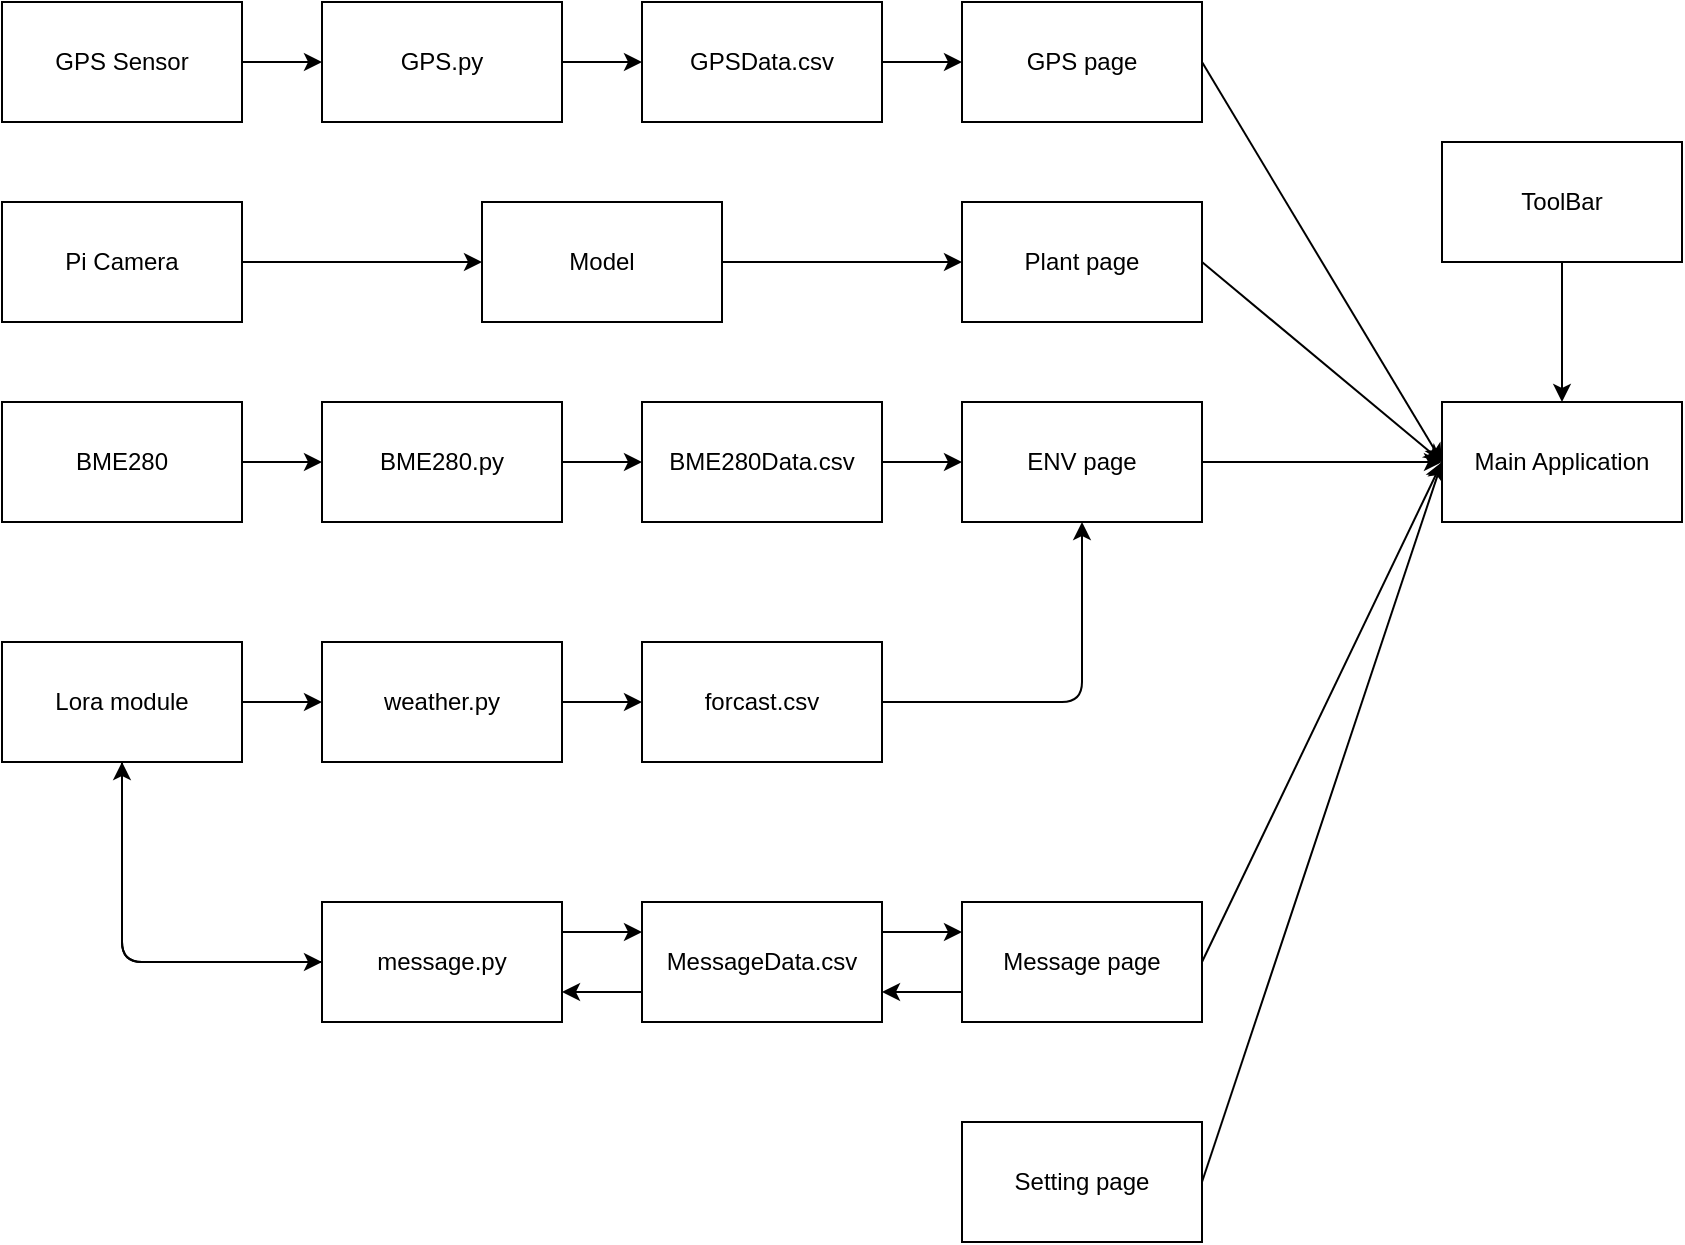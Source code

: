 <mxfile>
    <diagram id="xvsk8f6eRr1uM9ko1dsw" name="Page-1">
        <mxGraphModel dx="1198" dy="427" grid="0" gridSize="10" guides="1" tooltips="1" connect="1" arrows="1" fold="1" page="1" pageScale="1" pageWidth="850" pageHeight="1100" math="0" shadow="0">
            <root>
                <mxCell id="0"/>
                <mxCell id="1" parent="0"/>
                <mxCell id="18" style="edgeStyle=none;html=1;exitX=1;exitY=0.5;exitDx=0;exitDy=0;" parent="1" source="2" target="3" edge="1">
                    <mxGeometry relative="1" as="geometry"/>
                </mxCell>
                <mxCell id="2" value="GPS Sensor" style="whiteSpace=wrap;html=1;" parent="1" vertex="1">
                    <mxGeometry x="40" y="80" width="120" height="60" as="geometry"/>
                </mxCell>
                <mxCell id="19" style="edgeStyle=none;html=1;exitX=1;exitY=0.5;exitDx=0;exitDy=0;entryX=0;entryY=0.5;entryDx=0;entryDy=0;" parent="1" source="3" target="4" edge="1">
                    <mxGeometry relative="1" as="geometry"/>
                </mxCell>
                <mxCell id="3" value="GPS.py" style="whiteSpace=wrap;html=1;" parent="1" vertex="1">
                    <mxGeometry x="200" y="80" width="120" height="60" as="geometry"/>
                </mxCell>
                <mxCell id="20" style="edgeStyle=none;html=1;exitX=1;exitY=0.5;exitDx=0;exitDy=0;" parent="1" source="4" target="8" edge="1">
                    <mxGeometry relative="1" as="geometry"/>
                </mxCell>
                <mxCell id="4" value="GPSData.csv" style="whiteSpace=wrap;html=1;" parent="1" vertex="1">
                    <mxGeometry x="360" y="80" width="120" height="60" as="geometry"/>
                </mxCell>
                <mxCell id="21" style="edgeStyle=none;html=1;exitX=1;exitY=0.5;exitDx=0;exitDy=0;entryX=0;entryY=0.5;entryDx=0;entryDy=0;" parent="1" source="5" target="6" edge="1">
                    <mxGeometry relative="1" as="geometry"/>
                </mxCell>
                <mxCell id="5" value="BME280" style="whiteSpace=wrap;html=1;" parent="1" vertex="1">
                    <mxGeometry x="40" y="280" width="120" height="60" as="geometry"/>
                </mxCell>
                <mxCell id="22" style="edgeStyle=none;html=1;exitX=1;exitY=0.5;exitDx=0;exitDy=0;" parent="1" source="6" target="7" edge="1">
                    <mxGeometry relative="1" as="geometry"/>
                </mxCell>
                <mxCell id="6" value="BME280.py" style="whiteSpace=wrap;html=1;" parent="1" vertex="1">
                    <mxGeometry x="200" y="280" width="120" height="60" as="geometry"/>
                </mxCell>
                <mxCell id="23" style="edgeStyle=none;html=1;exitX=1;exitY=0.5;exitDx=0;exitDy=0;" parent="1" source="7" target="9" edge="1">
                    <mxGeometry relative="1" as="geometry"/>
                </mxCell>
                <mxCell id="7" value="BME280Data.csv" style="whiteSpace=wrap;html=1;" parent="1" vertex="1">
                    <mxGeometry x="360" y="280" width="120" height="60" as="geometry"/>
                </mxCell>
                <mxCell id="34" style="edgeStyle=none;html=1;exitX=1;exitY=0.5;exitDx=0;exitDy=0;entryX=0;entryY=0.5;entryDx=0;entryDy=0;" parent="1" source="8" target="16" edge="1">
                    <mxGeometry relative="1" as="geometry"/>
                </mxCell>
                <mxCell id="8" value="GPS page" style="whiteSpace=wrap;html=1;" parent="1" vertex="1">
                    <mxGeometry x="520" y="80" width="120" height="60" as="geometry"/>
                </mxCell>
                <mxCell id="35" style="edgeStyle=none;html=1;exitX=1;exitY=0.5;exitDx=0;exitDy=0;" parent="1" source="9" edge="1">
                    <mxGeometry relative="1" as="geometry">
                        <mxPoint x="760" y="310" as="targetPoint"/>
                    </mxGeometry>
                </mxCell>
                <mxCell id="9" value="ENV page" style="whiteSpace=wrap;html=1;" parent="1" vertex="1">
                    <mxGeometry x="520" y="280" width="120" height="60" as="geometry"/>
                </mxCell>
                <mxCell id="24" style="edgeStyle=none;html=1;exitX=1;exitY=0.5;exitDx=0;exitDy=0;entryX=0;entryY=0.5;entryDx=0;entryDy=0;" parent="1" source="10" target="11" edge="1">
                    <mxGeometry relative="1" as="geometry"/>
                </mxCell>
                <mxCell id="10" value="Pi Camera" style="whiteSpace=wrap;html=1;" parent="1" vertex="1">
                    <mxGeometry x="40" y="180" width="120" height="60" as="geometry"/>
                </mxCell>
                <mxCell id="25" style="edgeStyle=none;html=1;exitX=1;exitY=0.5;exitDx=0;exitDy=0;" parent="1" source="11" target="12" edge="1">
                    <mxGeometry relative="1" as="geometry"/>
                </mxCell>
                <mxCell id="11" value="Model" style="whiteSpace=wrap;html=1;" parent="1" vertex="1">
                    <mxGeometry x="280" y="180" width="120" height="60" as="geometry"/>
                </mxCell>
                <mxCell id="36" style="edgeStyle=none;html=1;exitX=1;exitY=0.5;exitDx=0;exitDy=0;" parent="1" source="12" edge="1">
                    <mxGeometry relative="1" as="geometry">
                        <mxPoint x="760" y="310" as="targetPoint"/>
                    </mxGeometry>
                </mxCell>
                <mxCell id="12" value="Plant page" style="whiteSpace=wrap;html=1;" parent="1" vertex="1">
                    <mxGeometry x="520" y="180" width="120" height="60" as="geometry"/>
                </mxCell>
                <mxCell id="42" style="edgeStyle=none;html=1;exitX=0.5;exitY=1;exitDx=0;exitDy=0;entryX=0;entryY=0.5;entryDx=0;entryDy=0;" parent="1" source="13" target="27" edge="1">
                    <mxGeometry relative="1" as="geometry">
                        <Array as="points">
                            <mxPoint x="100" y="560"/>
                        </Array>
                    </mxGeometry>
                </mxCell>
                <mxCell id="46" value="" style="edgeStyle=none;html=1;" parent="1" source="13" target="45" edge="1">
                    <mxGeometry relative="1" as="geometry"/>
                </mxCell>
                <mxCell id="13" value="Lora module" style="whiteSpace=wrap;html=1;" parent="1" vertex="1">
                    <mxGeometry x="40" y="400" width="120" height="60" as="geometry"/>
                </mxCell>
                <mxCell id="31" style="edgeStyle=none;html=1;exitX=0;exitY=0.75;exitDx=0;exitDy=0;entryX=1;entryY=0.75;entryDx=0;entryDy=0;" parent="1" source="14" target="26" edge="1">
                    <mxGeometry relative="1" as="geometry"/>
                </mxCell>
                <mxCell id="37" style="edgeStyle=none;html=1;exitX=1;exitY=0.5;exitDx=0;exitDy=0;entryX=0;entryY=0.5;entryDx=0;entryDy=0;" parent="1" source="14" target="16" edge="1">
                    <mxGeometry relative="1" as="geometry"/>
                </mxCell>
                <mxCell id="14" value="Message page" style="whiteSpace=wrap;html=1;" parent="1" vertex="1">
                    <mxGeometry x="520" y="530" width="120" height="60" as="geometry"/>
                </mxCell>
                <mxCell id="38" style="edgeStyle=none;html=1;exitX=1;exitY=0.5;exitDx=0;exitDy=0;" parent="1" source="15" edge="1">
                    <mxGeometry relative="1" as="geometry">
                        <mxPoint x="760" y="310" as="targetPoint"/>
                    </mxGeometry>
                </mxCell>
                <mxCell id="15" value="Setting page" style="whiteSpace=wrap;html=1;" parent="1" vertex="1">
                    <mxGeometry x="520" y="640" width="120" height="60" as="geometry"/>
                </mxCell>
                <mxCell id="16" value="Main Application" style="whiteSpace=wrap;html=1;" parent="1" vertex="1">
                    <mxGeometry x="760" y="280" width="120" height="60" as="geometry"/>
                </mxCell>
                <mxCell id="39" style="edgeStyle=none;html=1;exitX=0.5;exitY=1;exitDx=0;exitDy=0;entryX=0.5;entryY=0;entryDx=0;entryDy=0;" parent="1" source="17" target="16" edge="1">
                    <mxGeometry relative="1" as="geometry"/>
                </mxCell>
                <mxCell id="17" value="ToolBar" style="whiteSpace=wrap;html=1;" parent="1" vertex="1">
                    <mxGeometry x="760" y="150" width="120" height="60" as="geometry"/>
                </mxCell>
                <mxCell id="30" style="edgeStyle=none;html=1;exitX=1;exitY=0.25;exitDx=0;exitDy=0;entryX=0;entryY=0.25;entryDx=0;entryDy=0;" parent="1" source="26" target="14" edge="1">
                    <mxGeometry relative="1" as="geometry"/>
                </mxCell>
                <mxCell id="32" style="edgeStyle=none;html=1;exitX=0;exitY=0.75;exitDx=0;exitDy=0;entryX=1;entryY=0.75;entryDx=0;entryDy=0;" parent="1" source="26" target="27" edge="1">
                    <mxGeometry relative="1" as="geometry"/>
                </mxCell>
                <mxCell id="26" value="MessageData.csv" style="whiteSpace=wrap;html=1;" parent="1" vertex="1">
                    <mxGeometry x="360" y="530" width="120" height="60" as="geometry"/>
                </mxCell>
                <mxCell id="29" style="edgeStyle=none;html=1;exitX=1;exitY=0.25;exitDx=0;exitDy=0;entryX=0;entryY=0.25;entryDx=0;entryDy=0;" parent="1" source="27" target="26" edge="1">
                    <mxGeometry relative="1" as="geometry"/>
                </mxCell>
                <mxCell id="43" style="edgeStyle=none;html=1;exitX=0;exitY=0.5;exitDx=0;exitDy=0;entryX=0.5;entryY=1;entryDx=0;entryDy=0;" parent="1" source="27" target="13" edge="1">
                    <mxGeometry relative="1" as="geometry">
                        <Array as="points">
                            <mxPoint x="100" y="560"/>
                        </Array>
                    </mxGeometry>
                </mxCell>
                <mxCell id="27" value="message.py" style="whiteSpace=wrap;html=1;" parent="1" vertex="1">
                    <mxGeometry x="200" y="530" width="120" height="60" as="geometry"/>
                </mxCell>
                <mxCell id="48" value="" style="edgeStyle=none;html=1;" parent="1" source="45" target="47" edge="1">
                    <mxGeometry relative="1" as="geometry"/>
                </mxCell>
                <mxCell id="45" value="weather.py" style="whiteSpace=wrap;html=1;" parent="1" vertex="1">
                    <mxGeometry x="200" y="400" width="120" height="60" as="geometry"/>
                </mxCell>
                <mxCell id="50" style="edgeStyle=none;html=1;exitX=1;exitY=0.5;exitDx=0;exitDy=0;entryX=0.5;entryY=1;entryDx=0;entryDy=0;" parent="1" source="47" target="9" edge="1">
                    <mxGeometry relative="1" as="geometry">
                        <Array as="points">
                            <mxPoint x="580" y="430"/>
                        </Array>
                    </mxGeometry>
                </mxCell>
                <mxCell id="47" value="forcast.csv" style="whiteSpace=wrap;html=1;" parent="1" vertex="1">
                    <mxGeometry x="360" y="400" width="120" height="60" as="geometry"/>
                </mxCell>
            </root>
        </mxGraphModel>
    </diagram>
</mxfile>